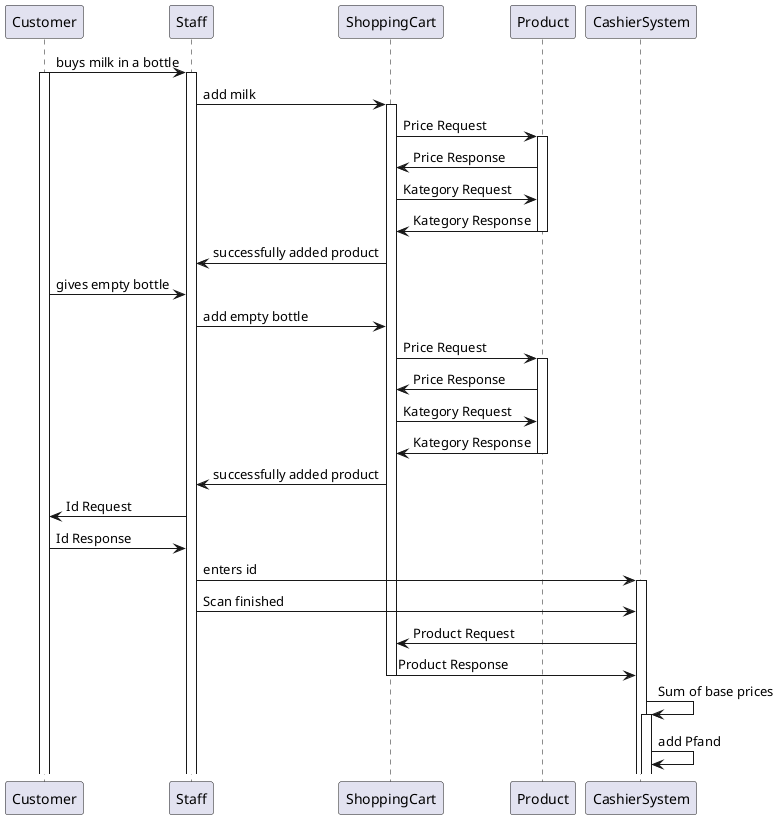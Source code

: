 @startuml

Customer -> Staff: buys milk in a bottle
activate Staff
activate Customer
ShoppingCart <- Staff: add milk
activate ShoppingCart
ShoppingCart -> Product: Price Request
activate Product
ShoppingCart <- Product: Price Response
ShoppingCart -> Product: Kategory Request
ShoppingCart <- Product: Kategory Response
deactivate Product
ShoppingCart -> Staff: successfully added product
Customer -> Staff: gives empty bottle
Staff -> ShoppingCart: add empty bottle
ShoppingCart -> Product: Price Request
activate Product
ShoppingCart <- Product: Price Response
ShoppingCart -> Product: Kategory Request
ShoppingCart <- Product: Kategory Response
deactivate Product
ShoppingCart -> Staff: successfully added product
Customer <- Staff: Id Request
Customer -> Staff: Id Response
Staff -> CashierSystem: enters id
activate CashierSystem
Staff -> CashierSystem: Scan finished
CashierSystem -> ShoppingCart: Product Request
CashierSystem <- ShoppingCart: Product Response
deactivate ShoppingCart
CashierSystem -> CashierSystem: Sum of base prices
activate CashierSystem
CashierSystem -> CashierSystem: add Pfand

@enduml